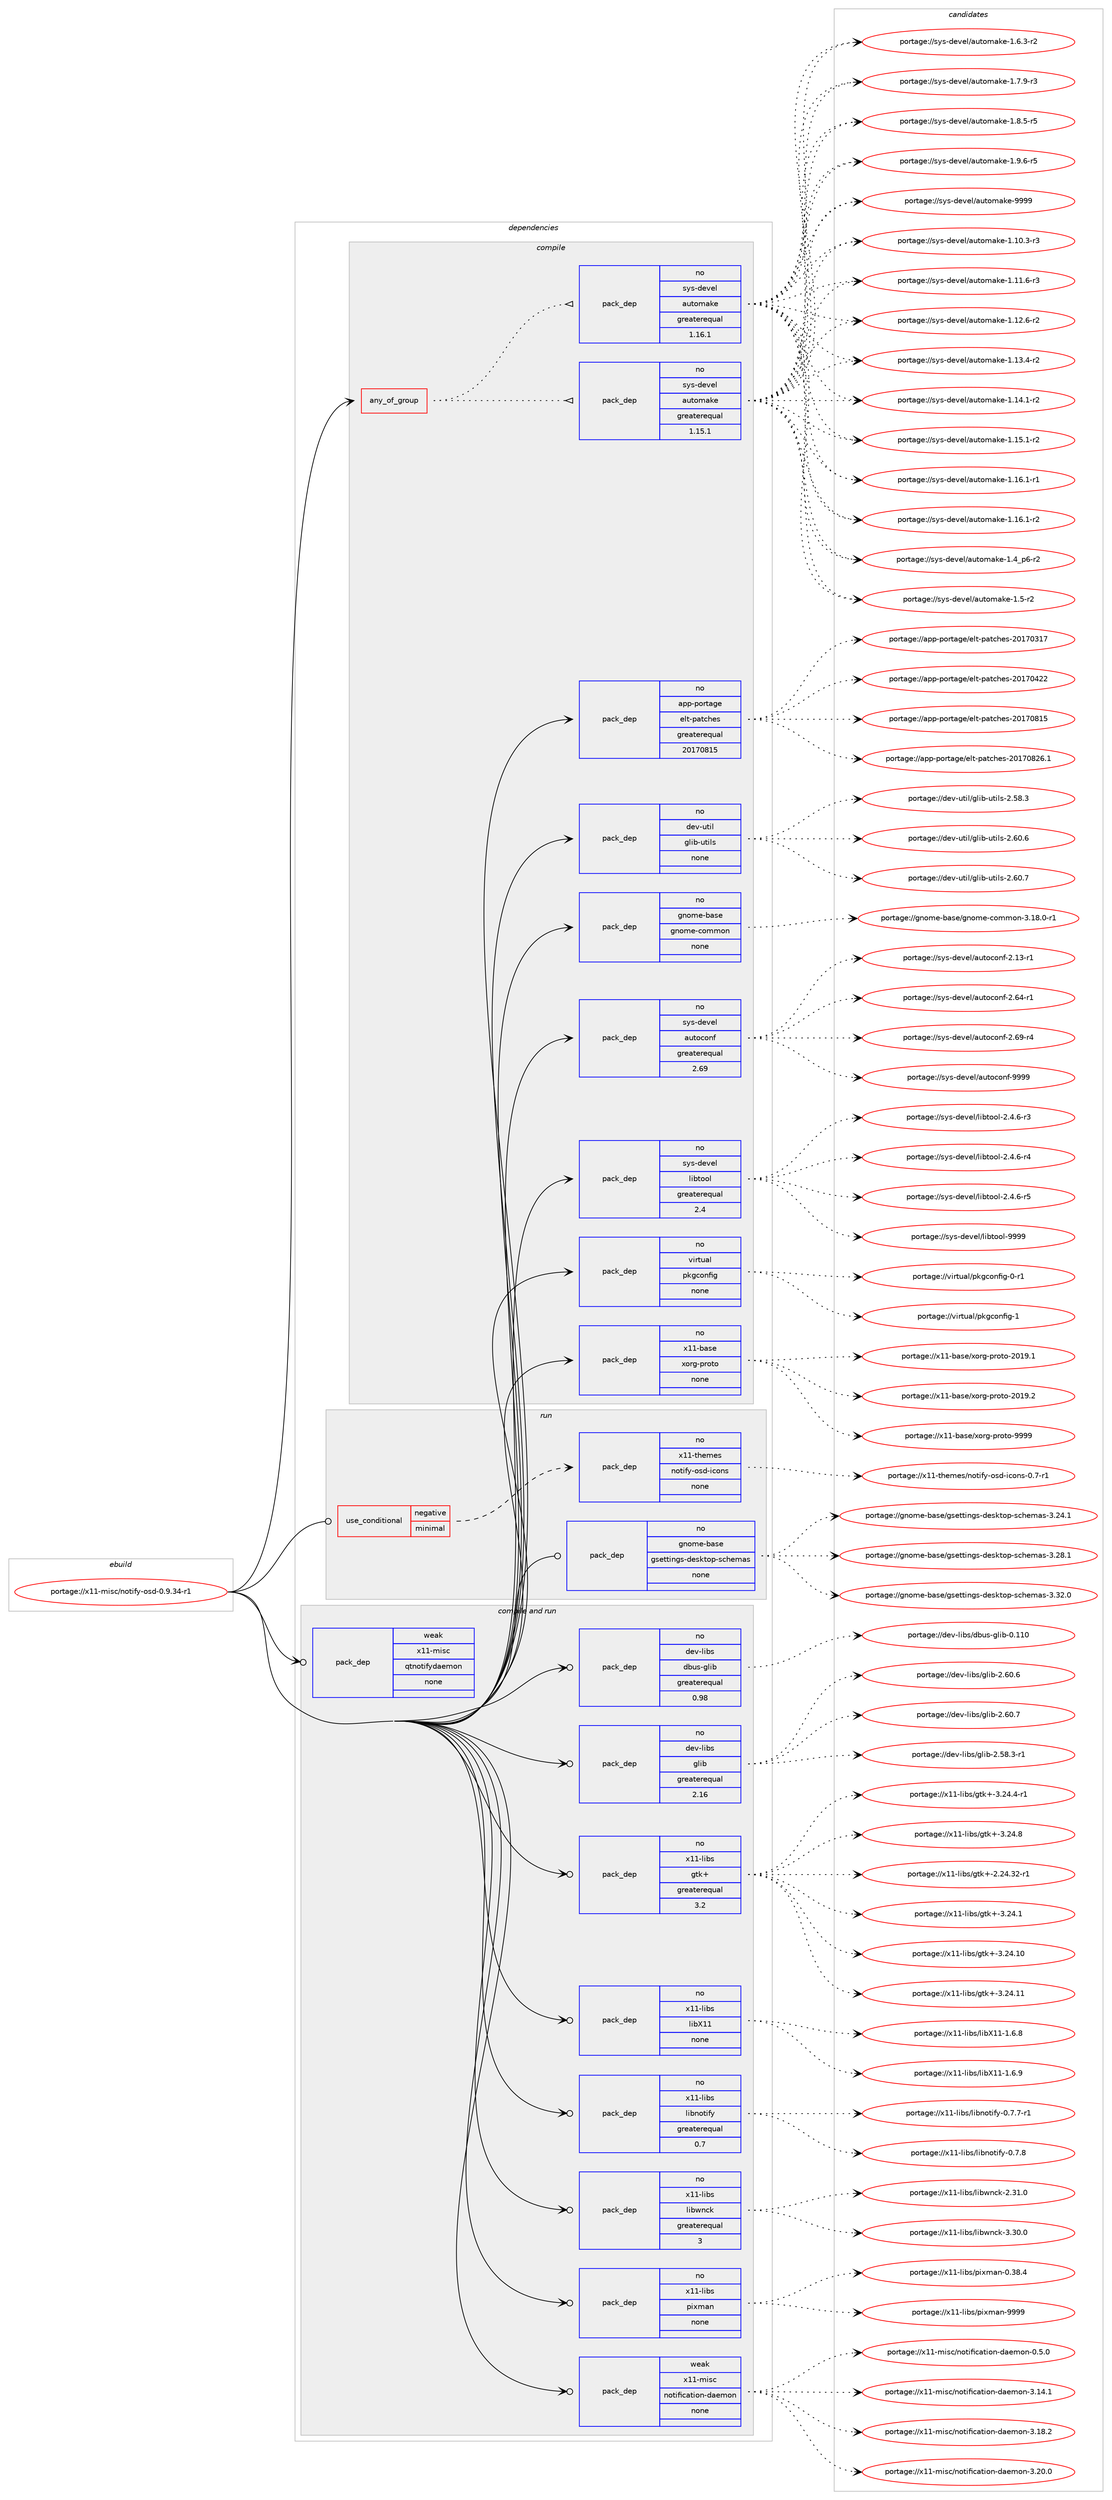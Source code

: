 digraph prolog {

# *************
# Graph options
# *************

newrank=true;
concentrate=true;
compound=true;
graph [rankdir=LR,fontname=Helvetica,fontsize=10,ranksep=1.5];#, ranksep=2.5, nodesep=0.2];
edge  [arrowhead=vee];
node  [fontname=Helvetica,fontsize=10];

# **********
# The ebuild
# **********

subgraph cluster_leftcol {
color=gray;
rank=same;
label=<<i>ebuild</i>>;
id [label="portage://x11-misc/notify-osd-0.9.34-r1", color=red, width=4, href="../x11-misc/notify-osd-0.9.34-r1.svg"];
}

# ****************
# The dependencies
# ****************

subgraph cluster_midcol {
color=gray;
label=<<i>dependencies</i>>;
subgraph cluster_compile {
fillcolor="#eeeeee";
style=filled;
label=<<i>compile</i>>;
subgraph any7884 {
dependency453594 [label=<<TABLE BORDER="0" CELLBORDER="1" CELLSPACING="0" CELLPADDING="4"><TR><TD CELLPADDING="10">any_of_group</TD></TR></TABLE>>, shape=none, color=red];subgraph pack336867 {
dependency453595 [label=<<TABLE BORDER="0" CELLBORDER="1" CELLSPACING="0" CELLPADDING="4" WIDTH="220"><TR><TD ROWSPAN="6" CELLPADDING="30">pack_dep</TD></TR><TR><TD WIDTH="110">no</TD></TR><TR><TD>sys-devel</TD></TR><TR><TD>automake</TD></TR><TR><TD>greaterequal</TD></TR><TR><TD>1.16.1</TD></TR></TABLE>>, shape=none, color=blue];
}
dependency453594:e -> dependency453595:w [weight=20,style="dotted",arrowhead="oinv"];
subgraph pack336868 {
dependency453596 [label=<<TABLE BORDER="0" CELLBORDER="1" CELLSPACING="0" CELLPADDING="4" WIDTH="220"><TR><TD ROWSPAN="6" CELLPADDING="30">pack_dep</TD></TR><TR><TD WIDTH="110">no</TD></TR><TR><TD>sys-devel</TD></TR><TR><TD>automake</TD></TR><TR><TD>greaterequal</TD></TR><TR><TD>1.15.1</TD></TR></TABLE>>, shape=none, color=blue];
}
dependency453594:e -> dependency453596:w [weight=20,style="dotted",arrowhead="oinv"];
}
id:e -> dependency453594:w [weight=20,style="solid",arrowhead="vee"];
subgraph pack336869 {
dependency453597 [label=<<TABLE BORDER="0" CELLBORDER="1" CELLSPACING="0" CELLPADDING="4" WIDTH="220"><TR><TD ROWSPAN="6" CELLPADDING="30">pack_dep</TD></TR><TR><TD WIDTH="110">no</TD></TR><TR><TD>app-portage</TD></TR><TR><TD>elt-patches</TD></TR><TR><TD>greaterequal</TD></TR><TR><TD>20170815</TD></TR></TABLE>>, shape=none, color=blue];
}
id:e -> dependency453597:w [weight=20,style="solid",arrowhead="vee"];
subgraph pack336870 {
dependency453598 [label=<<TABLE BORDER="0" CELLBORDER="1" CELLSPACING="0" CELLPADDING="4" WIDTH="220"><TR><TD ROWSPAN="6" CELLPADDING="30">pack_dep</TD></TR><TR><TD WIDTH="110">no</TD></TR><TR><TD>dev-util</TD></TR><TR><TD>glib-utils</TD></TR><TR><TD>none</TD></TR><TR><TD></TD></TR></TABLE>>, shape=none, color=blue];
}
id:e -> dependency453598:w [weight=20,style="solid",arrowhead="vee"];
subgraph pack336871 {
dependency453599 [label=<<TABLE BORDER="0" CELLBORDER="1" CELLSPACING="0" CELLPADDING="4" WIDTH="220"><TR><TD ROWSPAN="6" CELLPADDING="30">pack_dep</TD></TR><TR><TD WIDTH="110">no</TD></TR><TR><TD>gnome-base</TD></TR><TR><TD>gnome-common</TD></TR><TR><TD>none</TD></TR><TR><TD></TD></TR></TABLE>>, shape=none, color=blue];
}
id:e -> dependency453599:w [weight=20,style="solid",arrowhead="vee"];
subgraph pack336872 {
dependency453600 [label=<<TABLE BORDER="0" CELLBORDER="1" CELLSPACING="0" CELLPADDING="4" WIDTH="220"><TR><TD ROWSPAN="6" CELLPADDING="30">pack_dep</TD></TR><TR><TD WIDTH="110">no</TD></TR><TR><TD>sys-devel</TD></TR><TR><TD>autoconf</TD></TR><TR><TD>greaterequal</TD></TR><TR><TD>2.69</TD></TR></TABLE>>, shape=none, color=blue];
}
id:e -> dependency453600:w [weight=20,style="solid",arrowhead="vee"];
subgraph pack336873 {
dependency453601 [label=<<TABLE BORDER="0" CELLBORDER="1" CELLSPACING="0" CELLPADDING="4" WIDTH="220"><TR><TD ROWSPAN="6" CELLPADDING="30">pack_dep</TD></TR><TR><TD WIDTH="110">no</TD></TR><TR><TD>sys-devel</TD></TR><TR><TD>libtool</TD></TR><TR><TD>greaterequal</TD></TR><TR><TD>2.4</TD></TR></TABLE>>, shape=none, color=blue];
}
id:e -> dependency453601:w [weight=20,style="solid",arrowhead="vee"];
subgraph pack336874 {
dependency453602 [label=<<TABLE BORDER="0" CELLBORDER="1" CELLSPACING="0" CELLPADDING="4" WIDTH="220"><TR><TD ROWSPAN="6" CELLPADDING="30">pack_dep</TD></TR><TR><TD WIDTH="110">no</TD></TR><TR><TD>virtual</TD></TR><TR><TD>pkgconfig</TD></TR><TR><TD>none</TD></TR><TR><TD></TD></TR></TABLE>>, shape=none, color=blue];
}
id:e -> dependency453602:w [weight=20,style="solid",arrowhead="vee"];
subgraph pack336875 {
dependency453603 [label=<<TABLE BORDER="0" CELLBORDER="1" CELLSPACING="0" CELLPADDING="4" WIDTH="220"><TR><TD ROWSPAN="6" CELLPADDING="30">pack_dep</TD></TR><TR><TD WIDTH="110">no</TD></TR><TR><TD>x11-base</TD></TR><TR><TD>xorg-proto</TD></TR><TR><TD>none</TD></TR><TR><TD></TD></TR></TABLE>>, shape=none, color=blue];
}
id:e -> dependency453603:w [weight=20,style="solid",arrowhead="vee"];
}
subgraph cluster_compileandrun {
fillcolor="#eeeeee";
style=filled;
label=<<i>compile and run</i>>;
subgraph pack336876 {
dependency453604 [label=<<TABLE BORDER="0" CELLBORDER="1" CELLSPACING="0" CELLPADDING="4" WIDTH="220"><TR><TD ROWSPAN="6" CELLPADDING="30">pack_dep</TD></TR><TR><TD WIDTH="110">no</TD></TR><TR><TD>dev-libs</TD></TR><TR><TD>dbus-glib</TD></TR><TR><TD>greaterequal</TD></TR><TR><TD>0.98</TD></TR></TABLE>>, shape=none, color=blue];
}
id:e -> dependency453604:w [weight=20,style="solid",arrowhead="odotvee"];
subgraph pack336877 {
dependency453605 [label=<<TABLE BORDER="0" CELLBORDER="1" CELLSPACING="0" CELLPADDING="4" WIDTH="220"><TR><TD ROWSPAN="6" CELLPADDING="30">pack_dep</TD></TR><TR><TD WIDTH="110">no</TD></TR><TR><TD>dev-libs</TD></TR><TR><TD>glib</TD></TR><TR><TD>greaterequal</TD></TR><TR><TD>2.16</TD></TR></TABLE>>, shape=none, color=blue];
}
id:e -> dependency453605:w [weight=20,style="solid",arrowhead="odotvee"];
subgraph pack336878 {
dependency453606 [label=<<TABLE BORDER="0" CELLBORDER="1" CELLSPACING="0" CELLPADDING="4" WIDTH="220"><TR><TD ROWSPAN="6" CELLPADDING="30">pack_dep</TD></TR><TR><TD WIDTH="110">no</TD></TR><TR><TD>x11-libs</TD></TR><TR><TD>gtk+</TD></TR><TR><TD>greaterequal</TD></TR><TR><TD>3.2</TD></TR></TABLE>>, shape=none, color=blue];
}
id:e -> dependency453606:w [weight=20,style="solid",arrowhead="odotvee"];
subgraph pack336879 {
dependency453607 [label=<<TABLE BORDER="0" CELLBORDER="1" CELLSPACING="0" CELLPADDING="4" WIDTH="220"><TR><TD ROWSPAN="6" CELLPADDING="30">pack_dep</TD></TR><TR><TD WIDTH="110">no</TD></TR><TR><TD>x11-libs</TD></TR><TR><TD>libX11</TD></TR><TR><TD>none</TD></TR><TR><TD></TD></TR></TABLE>>, shape=none, color=blue];
}
id:e -> dependency453607:w [weight=20,style="solid",arrowhead="odotvee"];
subgraph pack336880 {
dependency453608 [label=<<TABLE BORDER="0" CELLBORDER="1" CELLSPACING="0" CELLPADDING="4" WIDTH="220"><TR><TD ROWSPAN="6" CELLPADDING="30">pack_dep</TD></TR><TR><TD WIDTH="110">no</TD></TR><TR><TD>x11-libs</TD></TR><TR><TD>libnotify</TD></TR><TR><TD>greaterequal</TD></TR><TR><TD>0.7</TD></TR></TABLE>>, shape=none, color=blue];
}
id:e -> dependency453608:w [weight=20,style="solid",arrowhead="odotvee"];
subgraph pack336881 {
dependency453609 [label=<<TABLE BORDER="0" CELLBORDER="1" CELLSPACING="0" CELLPADDING="4" WIDTH="220"><TR><TD ROWSPAN="6" CELLPADDING="30">pack_dep</TD></TR><TR><TD WIDTH="110">no</TD></TR><TR><TD>x11-libs</TD></TR><TR><TD>libwnck</TD></TR><TR><TD>greaterequal</TD></TR><TR><TD>3</TD></TR></TABLE>>, shape=none, color=blue];
}
id:e -> dependency453609:w [weight=20,style="solid",arrowhead="odotvee"];
subgraph pack336882 {
dependency453610 [label=<<TABLE BORDER="0" CELLBORDER="1" CELLSPACING="0" CELLPADDING="4" WIDTH="220"><TR><TD ROWSPAN="6" CELLPADDING="30">pack_dep</TD></TR><TR><TD WIDTH="110">no</TD></TR><TR><TD>x11-libs</TD></TR><TR><TD>pixman</TD></TR><TR><TD>none</TD></TR><TR><TD></TD></TR></TABLE>>, shape=none, color=blue];
}
id:e -> dependency453610:w [weight=20,style="solid",arrowhead="odotvee"];
subgraph pack336883 {
dependency453611 [label=<<TABLE BORDER="0" CELLBORDER="1" CELLSPACING="0" CELLPADDING="4" WIDTH="220"><TR><TD ROWSPAN="6" CELLPADDING="30">pack_dep</TD></TR><TR><TD WIDTH="110">weak</TD></TR><TR><TD>x11-misc</TD></TR><TR><TD>notification-daemon</TD></TR><TR><TD>none</TD></TR><TR><TD></TD></TR></TABLE>>, shape=none, color=blue];
}
id:e -> dependency453611:w [weight=20,style="solid",arrowhead="odotvee"];
subgraph pack336884 {
dependency453612 [label=<<TABLE BORDER="0" CELLBORDER="1" CELLSPACING="0" CELLPADDING="4" WIDTH="220"><TR><TD ROWSPAN="6" CELLPADDING="30">pack_dep</TD></TR><TR><TD WIDTH="110">weak</TD></TR><TR><TD>x11-misc</TD></TR><TR><TD>qtnotifydaemon</TD></TR><TR><TD>none</TD></TR><TR><TD></TD></TR></TABLE>>, shape=none, color=blue];
}
id:e -> dependency453612:w [weight=20,style="solid",arrowhead="odotvee"];
}
subgraph cluster_run {
fillcolor="#eeeeee";
style=filled;
label=<<i>run</i>>;
subgraph cond108549 {
dependency453613 [label=<<TABLE BORDER="0" CELLBORDER="1" CELLSPACING="0" CELLPADDING="4"><TR><TD ROWSPAN="3" CELLPADDING="10">use_conditional</TD></TR><TR><TD>negative</TD></TR><TR><TD>minimal</TD></TR></TABLE>>, shape=none, color=red];
subgraph pack336885 {
dependency453614 [label=<<TABLE BORDER="0" CELLBORDER="1" CELLSPACING="0" CELLPADDING="4" WIDTH="220"><TR><TD ROWSPAN="6" CELLPADDING="30">pack_dep</TD></TR><TR><TD WIDTH="110">no</TD></TR><TR><TD>x11-themes</TD></TR><TR><TD>notify-osd-icons</TD></TR><TR><TD>none</TD></TR><TR><TD></TD></TR></TABLE>>, shape=none, color=blue];
}
dependency453613:e -> dependency453614:w [weight=20,style="dashed",arrowhead="vee"];
}
id:e -> dependency453613:w [weight=20,style="solid",arrowhead="odot"];
subgraph pack336886 {
dependency453615 [label=<<TABLE BORDER="0" CELLBORDER="1" CELLSPACING="0" CELLPADDING="4" WIDTH="220"><TR><TD ROWSPAN="6" CELLPADDING="30">pack_dep</TD></TR><TR><TD WIDTH="110">no</TD></TR><TR><TD>gnome-base</TD></TR><TR><TD>gsettings-desktop-schemas</TD></TR><TR><TD>none</TD></TR><TR><TD></TD></TR></TABLE>>, shape=none, color=blue];
}
id:e -> dependency453615:w [weight=20,style="solid",arrowhead="odot"];
}
}

# **************
# The candidates
# **************

subgraph cluster_choices {
rank=same;
color=gray;
label=<<i>candidates</i>>;

subgraph choice336867 {
color=black;
nodesep=1;
choiceportage11512111545100101118101108479711711611110997107101454946494846514511451 [label="portage://sys-devel/automake-1.10.3-r3", color=red, width=4,href="../sys-devel/automake-1.10.3-r3.svg"];
choiceportage11512111545100101118101108479711711611110997107101454946494946544511451 [label="portage://sys-devel/automake-1.11.6-r3", color=red, width=4,href="../sys-devel/automake-1.11.6-r3.svg"];
choiceportage11512111545100101118101108479711711611110997107101454946495046544511450 [label="portage://sys-devel/automake-1.12.6-r2", color=red, width=4,href="../sys-devel/automake-1.12.6-r2.svg"];
choiceportage11512111545100101118101108479711711611110997107101454946495146524511450 [label="portage://sys-devel/automake-1.13.4-r2", color=red, width=4,href="../sys-devel/automake-1.13.4-r2.svg"];
choiceportage11512111545100101118101108479711711611110997107101454946495246494511450 [label="portage://sys-devel/automake-1.14.1-r2", color=red, width=4,href="../sys-devel/automake-1.14.1-r2.svg"];
choiceportage11512111545100101118101108479711711611110997107101454946495346494511450 [label="portage://sys-devel/automake-1.15.1-r2", color=red, width=4,href="../sys-devel/automake-1.15.1-r2.svg"];
choiceportage11512111545100101118101108479711711611110997107101454946495446494511449 [label="portage://sys-devel/automake-1.16.1-r1", color=red, width=4,href="../sys-devel/automake-1.16.1-r1.svg"];
choiceportage11512111545100101118101108479711711611110997107101454946495446494511450 [label="portage://sys-devel/automake-1.16.1-r2", color=red, width=4,href="../sys-devel/automake-1.16.1-r2.svg"];
choiceportage115121115451001011181011084797117116111109971071014549465295112544511450 [label="portage://sys-devel/automake-1.4_p6-r2", color=red, width=4,href="../sys-devel/automake-1.4_p6-r2.svg"];
choiceportage11512111545100101118101108479711711611110997107101454946534511450 [label="portage://sys-devel/automake-1.5-r2", color=red, width=4,href="../sys-devel/automake-1.5-r2.svg"];
choiceportage115121115451001011181011084797117116111109971071014549465446514511450 [label="portage://sys-devel/automake-1.6.3-r2", color=red, width=4,href="../sys-devel/automake-1.6.3-r2.svg"];
choiceportage115121115451001011181011084797117116111109971071014549465546574511451 [label="portage://sys-devel/automake-1.7.9-r3", color=red, width=4,href="../sys-devel/automake-1.7.9-r3.svg"];
choiceportage115121115451001011181011084797117116111109971071014549465646534511453 [label="portage://sys-devel/automake-1.8.5-r5", color=red, width=4,href="../sys-devel/automake-1.8.5-r5.svg"];
choiceportage115121115451001011181011084797117116111109971071014549465746544511453 [label="portage://sys-devel/automake-1.9.6-r5", color=red, width=4,href="../sys-devel/automake-1.9.6-r5.svg"];
choiceportage115121115451001011181011084797117116111109971071014557575757 [label="portage://sys-devel/automake-9999", color=red, width=4,href="../sys-devel/automake-9999.svg"];
dependency453595:e -> choiceportage11512111545100101118101108479711711611110997107101454946494846514511451:w [style=dotted,weight="100"];
dependency453595:e -> choiceportage11512111545100101118101108479711711611110997107101454946494946544511451:w [style=dotted,weight="100"];
dependency453595:e -> choiceportage11512111545100101118101108479711711611110997107101454946495046544511450:w [style=dotted,weight="100"];
dependency453595:e -> choiceportage11512111545100101118101108479711711611110997107101454946495146524511450:w [style=dotted,weight="100"];
dependency453595:e -> choiceportage11512111545100101118101108479711711611110997107101454946495246494511450:w [style=dotted,weight="100"];
dependency453595:e -> choiceportage11512111545100101118101108479711711611110997107101454946495346494511450:w [style=dotted,weight="100"];
dependency453595:e -> choiceportage11512111545100101118101108479711711611110997107101454946495446494511449:w [style=dotted,weight="100"];
dependency453595:e -> choiceportage11512111545100101118101108479711711611110997107101454946495446494511450:w [style=dotted,weight="100"];
dependency453595:e -> choiceportage115121115451001011181011084797117116111109971071014549465295112544511450:w [style=dotted,weight="100"];
dependency453595:e -> choiceportage11512111545100101118101108479711711611110997107101454946534511450:w [style=dotted,weight="100"];
dependency453595:e -> choiceportage115121115451001011181011084797117116111109971071014549465446514511450:w [style=dotted,weight="100"];
dependency453595:e -> choiceportage115121115451001011181011084797117116111109971071014549465546574511451:w [style=dotted,weight="100"];
dependency453595:e -> choiceportage115121115451001011181011084797117116111109971071014549465646534511453:w [style=dotted,weight="100"];
dependency453595:e -> choiceportage115121115451001011181011084797117116111109971071014549465746544511453:w [style=dotted,weight="100"];
dependency453595:e -> choiceportage115121115451001011181011084797117116111109971071014557575757:w [style=dotted,weight="100"];
}
subgraph choice336868 {
color=black;
nodesep=1;
choiceportage11512111545100101118101108479711711611110997107101454946494846514511451 [label="portage://sys-devel/automake-1.10.3-r3", color=red, width=4,href="../sys-devel/automake-1.10.3-r3.svg"];
choiceportage11512111545100101118101108479711711611110997107101454946494946544511451 [label="portage://sys-devel/automake-1.11.6-r3", color=red, width=4,href="../sys-devel/automake-1.11.6-r3.svg"];
choiceportage11512111545100101118101108479711711611110997107101454946495046544511450 [label="portage://sys-devel/automake-1.12.6-r2", color=red, width=4,href="../sys-devel/automake-1.12.6-r2.svg"];
choiceportage11512111545100101118101108479711711611110997107101454946495146524511450 [label="portage://sys-devel/automake-1.13.4-r2", color=red, width=4,href="../sys-devel/automake-1.13.4-r2.svg"];
choiceportage11512111545100101118101108479711711611110997107101454946495246494511450 [label="portage://sys-devel/automake-1.14.1-r2", color=red, width=4,href="../sys-devel/automake-1.14.1-r2.svg"];
choiceportage11512111545100101118101108479711711611110997107101454946495346494511450 [label="portage://sys-devel/automake-1.15.1-r2", color=red, width=4,href="../sys-devel/automake-1.15.1-r2.svg"];
choiceportage11512111545100101118101108479711711611110997107101454946495446494511449 [label="portage://sys-devel/automake-1.16.1-r1", color=red, width=4,href="../sys-devel/automake-1.16.1-r1.svg"];
choiceportage11512111545100101118101108479711711611110997107101454946495446494511450 [label="portage://sys-devel/automake-1.16.1-r2", color=red, width=4,href="../sys-devel/automake-1.16.1-r2.svg"];
choiceportage115121115451001011181011084797117116111109971071014549465295112544511450 [label="portage://sys-devel/automake-1.4_p6-r2", color=red, width=4,href="../sys-devel/automake-1.4_p6-r2.svg"];
choiceportage11512111545100101118101108479711711611110997107101454946534511450 [label="portage://sys-devel/automake-1.5-r2", color=red, width=4,href="../sys-devel/automake-1.5-r2.svg"];
choiceportage115121115451001011181011084797117116111109971071014549465446514511450 [label="portage://sys-devel/automake-1.6.3-r2", color=red, width=4,href="../sys-devel/automake-1.6.3-r2.svg"];
choiceportage115121115451001011181011084797117116111109971071014549465546574511451 [label="portage://sys-devel/automake-1.7.9-r3", color=red, width=4,href="../sys-devel/automake-1.7.9-r3.svg"];
choiceportage115121115451001011181011084797117116111109971071014549465646534511453 [label="portage://sys-devel/automake-1.8.5-r5", color=red, width=4,href="../sys-devel/automake-1.8.5-r5.svg"];
choiceportage115121115451001011181011084797117116111109971071014549465746544511453 [label="portage://sys-devel/automake-1.9.6-r5", color=red, width=4,href="../sys-devel/automake-1.9.6-r5.svg"];
choiceportage115121115451001011181011084797117116111109971071014557575757 [label="portage://sys-devel/automake-9999", color=red, width=4,href="../sys-devel/automake-9999.svg"];
dependency453596:e -> choiceportage11512111545100101118101108479711711611110997107101454946494846514511451:w [style=dotted,weight="100"];
dependency453596:e -> choiceportage11512111545100101118101108479711711611110997107101454946494946544511451:w [style=dotted,weight="100"];
dependency453596:e -> choiceportage11512111545100101118101108479711711611110997107101454946495046544511450:w [style=dotted,weight="100"];
dependency453596:e -> choiceportage11512111545100101118101108479711711611110997107101454946495146524511450:w [style=dotted,weight="100"];
dependency453596:e -> choiceportage11512111545100101118101108479711711611110997107101454946495246494511450:w [style=dotted,weight="100"];
dependency453596:e -> choiceportage11512111545100101118101108479711711611110997107101454946495346494511450:w [style=dotted,weight="100"];
dependency453596:e -> choiceportage11512111545100101118101108479711711611110997107101454946495446494511449:w [style=dotted,weight="100"];
dependency453596:e -> choiceportage11512111545100101118101108479711711611110997107101454946495446494511450:w [style=dotted,weight="100"];
dependency453596:e -> choiceportage115121115451001011181011084797117116111109971071014549465295112544511450:w [style=dotted,weight="100"];
dependency453596:e -> choiceportage11512111545100101118101108479711711611110997107101454946534511450:w [style=dotted,weight="100"];
dependency453596:e -> choiceportage115121115451001011181011084797117116111109971071014549465446514511450:w [style=dotted,weight="100"];
dependency453596:e -> choiceportage115121115451001011181011084797117116111109971071014549465546574511451:w [style=dotted,weight="100"];
dependency453596:e -> choiceportage115121115451001011181011084797117116111109971071014549465646534511453:w [style=dotted,weight="100"];
dependency453596:e -> choiceportage115121115451001011181011084797117116111109971071014549465746544511453:w [style=dotted,weight="100"];
dependency453596:e -> choiceportage115121115451001011181011084797117116111109971071014557575757:w [style=dotted,weight="100"];
}
subgraph choice336869 {
color=black;
nodesep=1;
choiceportage97112112451121111141169710310147101108116451129711699104101115455048495548514955 [label="portage://app-portage/elt-patches-20170317", color=red, width=4,href="../app-portage/elt-patches-20170317.svg"];
choiceportage97112112451121111141169710310147101108116451129711699104101115455048495548525050 [label="portage://app-portage/elt-patches-20170422", color=red, width=4,href="../app-portage/elt-patches-20170422.svg"];
choiceportage97112112451121111141169710310147101108116451129711699104101115455048495548564953 [label="portage://app-portage/elt-patches-20170815", color=red, width=4,href="../app-portage/elt-patches-20170815.svg"];
choiceportage971121124511211111411697103101471011081164511297116991041011154550484955485650544649 [label="portage://app-portage/elt-patches-20170826.1", color=red, width=4,href="../app-portage/elt-patches-20170826.1.svg"];
dependency453597:e -> choiceportage97112112451121111141169710310147101108116451129711699104101115455048495548514955:w [style=dotted,weight="100"];
dependency453597:e -> choiceportage97112112451121111141169710310147101108116451129711699104101115455048495548525050:w [style=dotted,weight="100"];
dependency453597:e -> choiceportage97112112451121111141169710310147101108116451129711699104101115455048495548564953:w [style=dotted,weight="100"];
dependency453597:e -> choiceportage971121124511211111411697103101471011081164511297116991041011154550484955485650544649:w [style=dotted,weight="100"];
}
subgraph choice336870 {
color=black;
nodesep=1;
choiceportage1001011184511711610510847103108105984511711610510811545504653564651 [label="portage://dev-util/glib-utils-2.58.3", color=red, width=4,href="../dev-util/glib-utils-2.58.3.svg"];
choiceportage1001011184511711610510847103108105984511711610510811545504654484654 [label="portage://dev-util/glib-utils-2.60.6", color=red, width=4,href="../dev-util/glib-utils-2.60.6.svg"];
choiceportage1001011184511711610510847103108105984511711610510811545504654484655 [label="portage://dev-util/glib-utils-2.60.7", color=red, width=4,href="../dev-util/glib-utils-2.60.7.svg"];
dependency453598:e -> choiceportage1001011184511711610510847103108105984511711610510811545504653564651:w [style=dotted,weight="100"];
dependency453598:e -> choiceportage1001011184511711610510847103108105984511711610510811545504654484654:w [style=dotted,weight="100"];
dependency453598:e -> choiceportage1001011184511711610510847103108105984511711610510811545504654484655:w [style=dotted,weight="100"];
}
subgraph choice336871 {
color=black;
nodesep=1;
choiceportage103110111109101459897115101471031101111091014599111109109111110455146495646484511449 [label="portage://gnome-base/gnome-common-3.18.0-r1", color=red, width=4,href="../gnome-base/gnome-common-3.18.0-r1.svg"];
dependency453599:e -> choiceportage103110111109101459897115101471031101111091014599111109109111110455146495646484511449:w [style=dotted,weight="100"];
}
subgraph choice336872 {
color=black;
nodesep=1;
choiceportage1151211154510010111810110847971171161119911111010245504649514511449 [label="portage://sys-devel/autoconf-2.13-r1", color=red, width=4,href="../sys-devel/autoconf-2.13-r1.svg"];
choiceportage1151211154510010111810110847971171161119911111010245504654524511449 [label="portage://sys-devel/autoconf-2.64-r1", color=red, width=4,href="../sys-devel/autoconf-2.64-r1.svg"];
choiceportage1151211154510010111810110847971171161119911111010245504654574511452 [label="portage://sys-devel/autoconf-2.69-r4", color=red, width=4,href="../sys-devel/autoconf-2.69-r4.svg"];
choiceportage115121115451001011181011084797117116111991111101024557575757 [label="portage://sys-devel/autoconf-9999", color=red, width=4,href="../sys-devel/autoconf-9999.svg"];
dependency453600:e -> choiceportage1151211154510010111810110847971171161119911111010245504649514511449:w [style=dotted,weight="100"];
dependency453600:e -> choiceportage1151211154510010111810110847971171161119911111010245504654524511449:w [style=dotted,weight="100"];
dependency453600:e -> choiceportage1151211154510010111810110847971171161119911111010245504654574511452:w [style=dotted,weight="100"];
dependency453600:e -> choiceportage115121115451001011181011084797117116111991111101024557575757:w [style=dotted,weight="100"];
}
subgraph choice336873 {
color=black;
nodesep=1;
choiceportage1151211154510010111810110847108105981161111111084550465246544511451 [label="portage://sys-devel/libtool-2.4.6-r3", color=red, width=4,href="../sys-devel/libtool-2.4.6-r3.svg"];
choiceportage1151211154510010111810110847108105981161111111084550465246544511452 [label="portage://sys-devel/libtool-2.4.6-r4", color=red, width=4,href="../sys-devel/libtool-2.4.6-r4.svg"];
choiceportage1151211154510010111810110847108105981161111111084550465246544511453 [label="portage://sys-devel/libtool-2.4.6-r5", color=red, width=4,href="../sys-devel/libtool-2.4.6-r5.svg"];
choiceportage1151211154510010111810110847108105981161111111084557575757 [label="portage://sys-devel/libtool-9999", color=red, width=4,href="../sys-devel/libtool-9999.svg"];
dependency453601:e -> choiceportage1151211154510010111810110847108105981161111111084550465246544511451:w [style=dotted,weight="100"];
dependency453601:e -> choiceportage1151211154510010111810110847108105981161111111084550465246544511452:w [style=dotted,weight="100"];
dependency453601:e -> choiceportage1151211154510010111810110847108105981161111111084550465246544511453:w [style=dotted,weight="100"];
dependency453601:e -> choiceportage1151211154510010111810110847108105981161111111084557575757:w [style=dotted,weight="100"];
}
subgraph choice336874 {
color=black;
nodesep=1;
choiceportage11810511411611797108471121071039911111010210510345484511449 [label="portage://virtual/pkgconfig-0-r1", color=red, width=4,href="../virtual/pkgconfig-0-r1.svg"];
choiceportage1181051141161179710847112107103991111101021051034549 [label="portage://virtual/pkgconfig-1", color=red, width=4,href="../virtual/pkgconfig-1.svg"];
dependency453602:e -> choiceportage11810511411611797108471121071039911111010210510345484511449:w [style=dotted,weight="100"];
dependency453602:e -> choiceportage1181051141161179710847112107103991111101021051034549:w [style=dotted,weight="100"];
}
subgraph choice336875 {
color=black;
nodesep=1;
choiceportage1204949459897115101471201111141034511211411111611145504849574649 [label="portage://x11-base/xorg-proto-2019.1", color=red, width=4,href="../x11-base/xorg-proto-2019.1.svg"];
choiceportage1204949459897115101471201111141034511211411111611145504849574650 [label="portage://x11-base/xorg-proto-2019.2", color=red, width=4,href="../x11-base/xorg-proto-2019.2.svg"];
choiceportage120494945989711510147120111114103451121141111161114557575757 [label="portage://x11-base/xorg-proto-9999", color=red, width=4,href="../x11-base/xorg-proto-9999.svg"];
dependency453603:e -> choiceportage1204949459897115101471201111141034511211411111611145504849574649:w [style=dotted,weight="100"];
dependency453603:e -> choiceportage1204949459897115101471201111141034511211411111611145504849574650:w [style=dotted,weight="100"];
dependency453603:e -> choiceportage120494945989711510147120111114103451121141111161114557575757:w [style=dotted,weight="100"];
}
subgraph choice336876 {
color=black;
nodesep=1;
choiceportage100101118451081059811547100981171154510310810598454846494948 [label="portage://dev-libs/dbus-glib-0.110", color=red, width=4,href="../dev-libs/dbus-glib-0.110.svg"];
dependency453604:e -> choiceportage100101118451081059811547100981171154510310810598454846494948:w [style=dotted,weight="100"];
}
subgraph choice336877 {
color=black;
nodesep=1;
choiceportage10010111845108105981154710310810598455046535646514511449 [label="portage://dev-libs/glib-2.58.3-r1", color=red, width=4,href="../dev-libs/glib-2.58.3-r1.svg"];
choiceportage1001011184510810598115471031081059845504654484654 [label="portage://dev-libs/glib-2.60.6", color=red, width=4,href="../dev-libs/glib-2.60.6.svg"];
choiceportage1001011184510810598115471031081059845504654484655 [label="portage://dev-libs/glib-2.60.7", color=red, width=4,href="../dev-libs/glib-2.60.7.svg"];
dependency453605:e -> choiceportage10010111845108105981154710310810598455046535646514511449:w [style=dotted,weight="100"];
dependency453605:e -> choiceportage1001011184510810598115471031081059845504654484654:w [style=dotted,weight="100"];
dependency453605:e -> choiceportage1001011184510810598115471031081059845504654484655:w [style=dotted,weight="100"];
}
subgraph choice336878 {
color=black;
nodesep=1;
choiceportage12049494510810598115471031161074345504650524651504511449 [label="portage://x11-libs/gtk+-2.24.32-r1", color=red, width=4,href="../x11-libs/gtk+-2.24.32-r1.svg"];
choiceportage12049494510810598115471031161074345514650524649 [label="portage://x11-libs/gtk+-3.24.1", color=red, width=4,href="../x11-libs/gtk+-3.24.1.svg"];
choiceportage1204949451081059811547103116107434551465052464948 [label="portage://x11-libs/gtk+-3.24.10", color=red, width=4,href="../x11-libs/gtk+-3.24.10.svg"];
choiceportage1204949451081059811547103116107434551465052464949 [label="portage://x11-libs/gtk+-3.24.11", color=red, width=4,href="../x11-libs/gtk+-3.24.11.svg"];
choiceportage120494945108105981154710311610743455146505246524511449 [label="portage://x11-libs/gtk+-3.24.4-r1", color=red, width=4,href="../x11-libs/gtk+-3.24.4-r1.svg"];
choiceportage12049494510810598115471031161074345514650524656 [label="portage://x11-libs/gtk+-3.24.8", color=red, width=4,href="../x11-libs/gtk+-3.24.8.svg"];
dependency453606:e -> choiceportage12049494510810598115471031161074345504650524651504511449:w [style=dotted,weight="100"];
dependency453606:e -> choiceportage12049494510810598115471031161074345514650524649:w [style=dotted,weight="100"];
dependency453606:e -> choiceportage1204949451081059811547103116107434551465052464948:w [style=dotted,weight="100"];
dependency453606:e -> choiceportage1204949451081059811547103116107434551465052464949:w [style=dotted,weight="100"];
dependency453606:e -> choiceportage120494945108105981154710311610743455146505246524511449:w [style=dotted,weight="100"];
dependency453606:e -> choiceportage12049494510810598115471031161074345514650524656:w [style=dotted,weight="100"];
}
subgraph choice336879 {
color=black;
nodesep=1;
choiceportage120494945108105981154710810598884949454946544656 [label="portage://x11-libs/libX11-1.6.8", color=red, width=4,href="../x11-libs/libX11-1.6.8.svg"];
choiceportage120494945108105981154710810598884949454946544657 [label="portage://x11-libs/libX11-1.6.9", color=red, width=4,href="../x11-libs/libX11-1.6.9.svg"];
dependency453607:e -> choiceportage120494945108105981154710810598884949454946544656:w [style=dotted,weight="100"];
dependency453607:e -> choiceportage120494945108105981154710810598884949454946544657:w [style=dotted,weight="100"];
}
subgraph choice336880 {
color=black;
nodesep=1;
choiceportage1204949451081059811547108105981101111161051021214548465546554511449 [label="portage://x11-libs/libnotify-0.7.7-r1", color=red, width=4,href="../x11-libs/libnotify-0.7.7-r1.svg"];
choiceportage120494945108105981154710810598110111116105102121454846554656 [label="portage://x11-libs/libnotify-0.7.8", color=red, width=4,href="../x11-libs/libnotify-0.7.8.svg"];
dependency453608:e -> choiceportage1204949451081059811547108105981101111161051021214548465546554511449:w [style=dotted,weight="100"];
dependency453608:e -> choiceportage120494945108105981154710810598110111116105102121454846554656:w [style=dotted,weight="100"];
}
subgraph choice336881 {
color=black;
nodesep=1;
choiceportage1204949451081059811547108105981191109910745504651494648 [label="portage://x11-libs/libwnck-2.31.0", color=red, width=4,href="../x11-libs/libwnck-2.31.0.svg"];
choiceportage1204949451081059811547108105981191109910745514651484648 [label="portage://x11-libs/libwnck-3.30.0", color=red, width=4,href="../x11-libs/libwnck-3.30.0.svg"];
dependency453609:e -> choiceportage1204949451081059811547108105981191109910745504651494648:w [style=dotted,weight="100"];
dependency453609:e -> choiceportage1204949451081059811547108105981191109910745514651484648:w [style=dotted,weight="100"];
}
subgraph choice336882 {
color=black;
nodesep=1;
choiceportage12049494510810598115471121051201099711045484651564652 [label="portage://x11-libs/pixman-0.38.4", color=red, width=4,href="../x11-libs/pixman-0.38.4.svg"];
choiceportage1204949451081059811547112105120109971104557575757 [label="portage://x11-libs/pixman-9999", color=red, width=4,href="../x11-libs/pixman-9999.svg"];
dependency453610:e -> choiceportage12049494510810598115471121051201099711045484651564652:w [style=dotted,weight="100"];
dependency453610:e -> choiceportage1204949451081059811547112105120109971104557575757:w [style=dotted,weight="100"];
}
subgraph choice336883 {
color=black;
nodesep=1;
choiceportage120494945109105115994711011111610510210599971161051111104510097101109111110454846534648 [label="portage://x11-misc/notification-daemon-0.5.0", color=red, width=4,href="../x11-misc/notification-daemon-0.5.0.svg"];
choiceportage12049494510910511599471101111161051021059997116105111110451009710110911111045514649524649 [label="portage://x11-misc/notification-daemon-3.14.1", color=red, width=4,href="../x11-misc/notification-daemon-3.14.1.svg"];
choiceportage12049494510910511599471101111161051021059997116105111110451009710110911111045514649564650 [label="portage://x11-misc/notification-daemon-3.18.2", color=red, width=4,href="../x11-misc/notification-daemon-3.18.2.svg"];
choiceportage12049494510910511599471101111161051021059997116105111110451009710110911111045514650484648 [label="portage://x11-misc/notification-daemon-3.20.0", color=red, width=4,href="../x11-misc/notification-daemon-3.20.0.svg"];
dependency453611:e -> choiceportage120494945109105115994711011111610510210599971161051111104510097101109111110454846534648:w [style=dotted,weight="100"];
dependency453611:e -> choiceportage12049494510910511599471101111161051021059997116105111110451009710110911111045514649524649:w [style=dotted,weight="100"];
dependency453611:e -> choiceportage12049494510910511599471101111161051021059997116105111110451009710110911111045514649564650:w [style=dotted,weight="100"];
dependency453611:e -> choiceportage12049494510910511599471101111161051021059997116105111110451009710110911111045514650484648:w [style=dotted,weight="100"];
}
subgraph choice336884 {
color=black;
nodesep=1;
}
subgraph choice336885 {
color=black;
nodesep=1;
choiceportage12049494511610410110910111547110111116105102121451111151004510599111110115454846554511449 [label="portage://x11-themes/notify-osd-icons-0.7-r1", color=red, width=4,href="../x11-themes/notify-osd-icons-0.7-r1.svg"];
dependency453614:e -> choiceportage12049494511610410110910111547110111116105102121451111151004510599111110115454846554511449:w [style=dotted,weight="100"];
}
subgraph choice336886 {
color=black;
nodesep=1;
choiceportage103110111109101459897115101471031151011161161051101031154510010111510711611111245115991041011099711545514650524649 [label="portage://gnome-base/gsettings-desktop-schemas-3.24.1", color=red, width=4,href="../gnome-base/gsettings-desktop-schemas-3.24.1.svg"];
choiceportage103110111109101459897115101471031151011161161051101031154510010111510711611111245115991041011099711545514650564649 [label="portage://gnome-base/gsettings-desktop-schemas-3.28.1", color=red, width=4,href="../gnome-base/gsettings-desktop-schemas-3.28.1.svg"];
choiceportage103110111109101459897115101471031151011161161051101031154510010111510711611111245115991041011099711545514651504648 [label="portage://gnome-base/gsettings-desktop-schemas-3.32.0", color=red, width=4,href="../gnome-base/gsettings-desktop-schemas-3.32.0.svg"];
dependency453615:e -> choiceportage103110111109101459897115101471031151011161161051101031154510010111510711611111245115991041011099711545514650524649:w [style=dotted,weight="100"];
dependency453615:e -> choiceportage103110111109101459897115101471031151011161161051101031154510010111510711611111245115991041011099711545514650564649:w [style=dotted,weight="100"];
dependency453615:e -> choiceportage103110111109101459897115101471031151011161161051101031154510010111510711611111245115991041011099711545514651504648:w [style=dotted,weight="100"];
}
}

}
